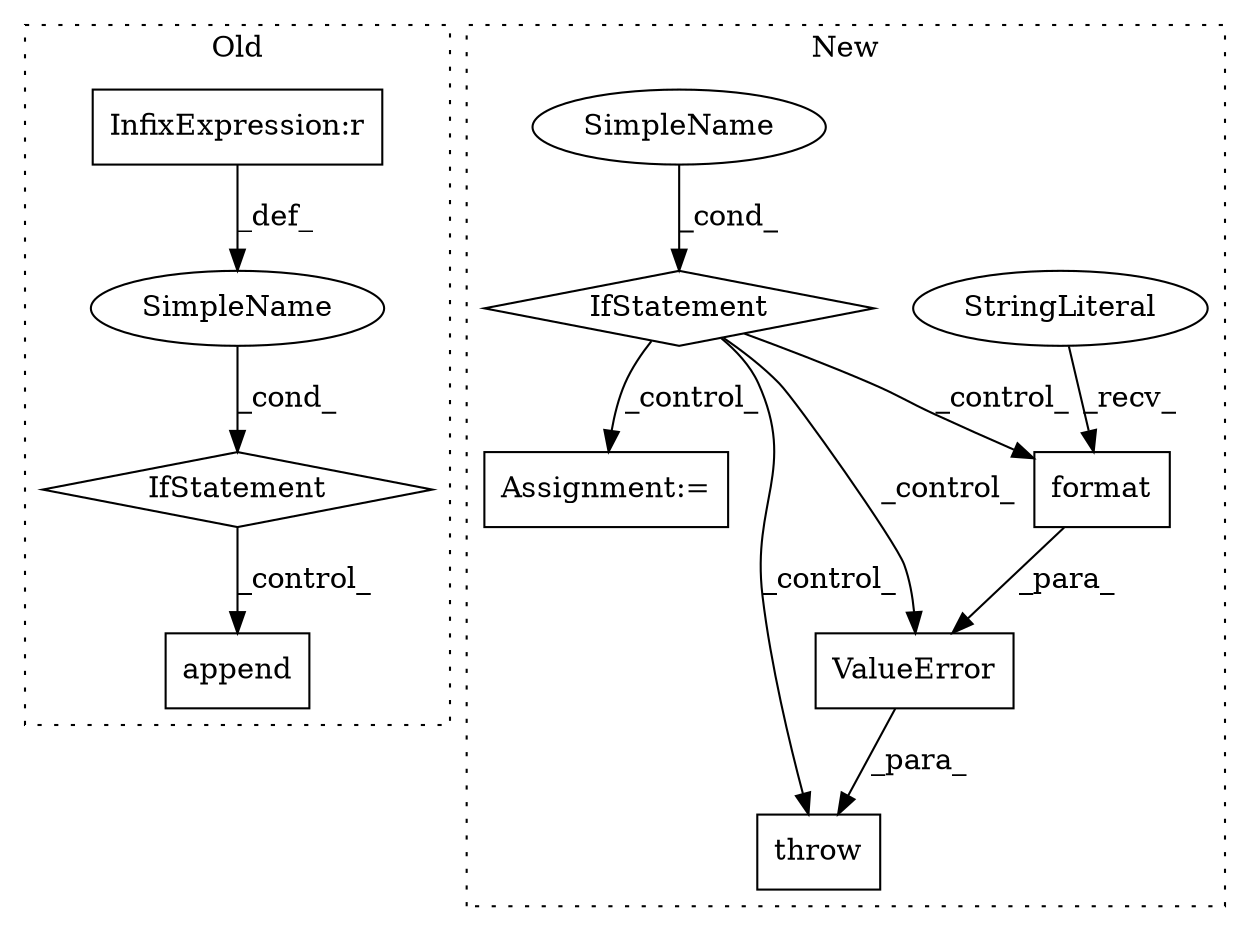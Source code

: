 digraph G {
subgraph cluster0 {
1 [label="append" a="32" s="2826,2881" l="7,1" shape="box"];
6 [label="IfStatement" a="25" s="2604,2662" l="4,2" shape="diamond"];
7 [label="SimpleName" a="42" s="" l="" shape="ellipse"];
11 [label="InfixExpression:r" a="27" s="2640" l="4" shape="box"];
label = "Old";
style="dotted";
}
subgraph cluster1 {
2 [label="format" a="32" s="2233,2257" l="7,1" shape="box"];
3 [label="StringLiteral" a="45" s="2177" l="55" shape="ellipse"];
4 [label="IfStatement" a="25" s="2107,2148" l="4,2" shape="diamond"];
5 [label="SimpleName" a="42" s="" l="" shape="ellipse"];
8 [label="Assignment:=" a="7" s="2317" l="1" shape="box"];
9 [label="throw" a="53" s="2160" l="6" shape="box"];
10 [label="ValueError" a="32" s="2166,2258" l="11,1" shape="box"];
label = "New";
style="dotted";
}
2 -> 10 [label="_para_"];
3 -> 2 [label="_recv_"];
4 -> 2 [label="_control_"];
4 -> 8 [label="_control_"];
4 -> 9 [label="_control_"];
4 -> 10 [label="_control_"];
5 -> 4 [label="_cond_"];
6 -> 1 [label="_control_"];
7 -> 6 [label="_cond_"];
10 -> 9 [label="_para_"];
11 -> 7 [label="_def_"];
}